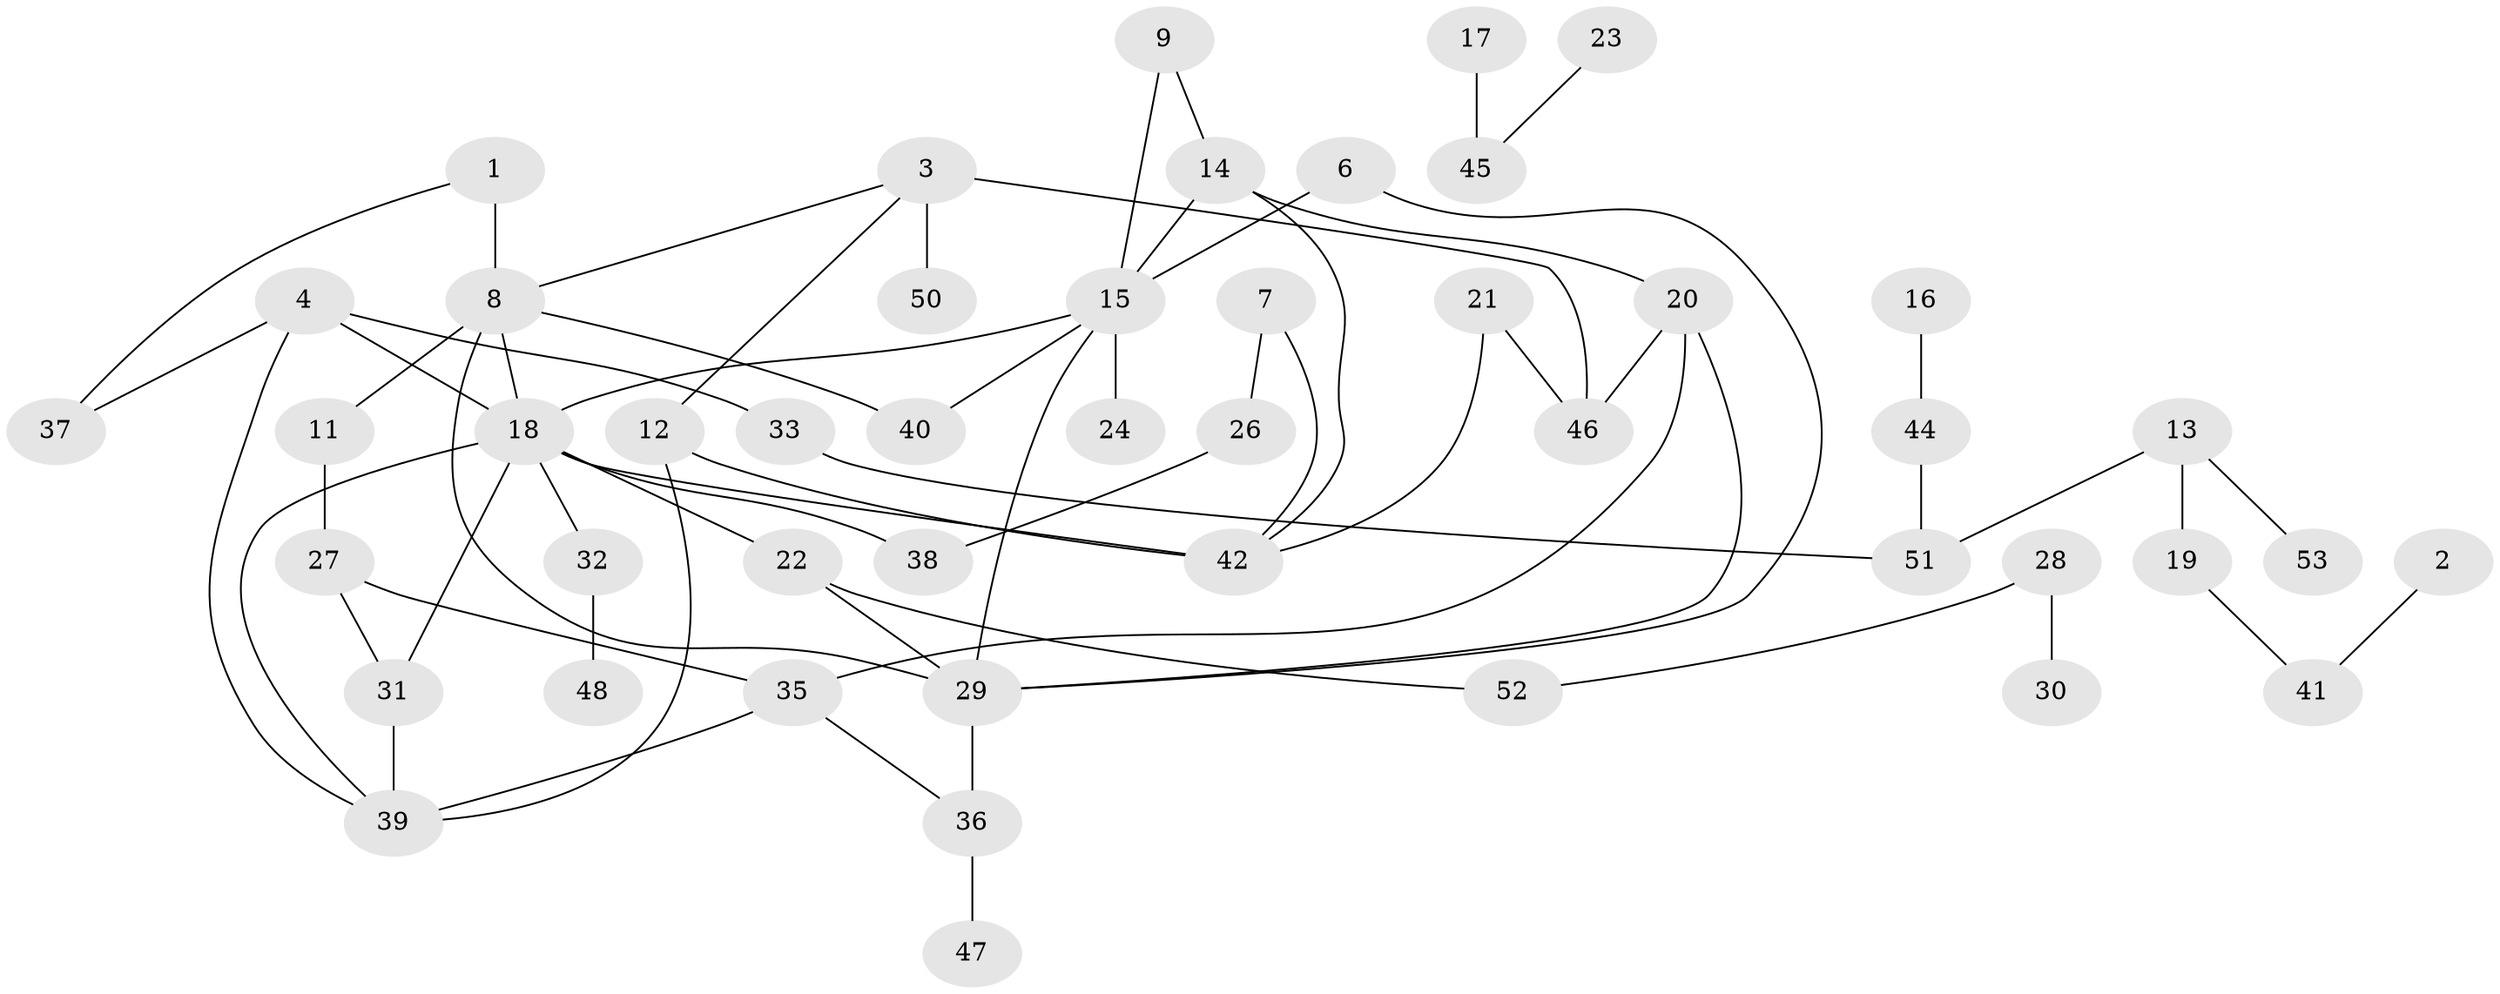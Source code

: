 // original degree distribution, {2: 0.2857142857142857, 1: 0.29523809523809524, 3: 0.2, 5: 0.06666666666666667, 0: 0.047619047619047616, 6: 0.02857142857142857, 4: 0.06666666666666667, 7: 0.009523809523809525}
// Generated by graph-tools (version 1.1) at 2025/33/03/09/25 02:33:58]
// undirected, 47 vertices, 64 edges
graph export_dot {
graph [start="1"]
  node [color=gray90,style=filled];
  1;
  2;
  3;
  4;
  6;
  7;
  8;
  9;
  11;
  12;
  13;
  14;
  15;
  16;
  17;
  18;
  19;
  20;
  21;
  22;
  23;
  24;
  26;
  27;
  28;
  29;
  30;
  31;
  32;
  33;
  35;
  36;
  37;
  38;
  39;
  40;
  41;
  42;
  44;
  45;
  46;
  47;
  48;
  50;
  51;
  52;
  53;
  1 -- 8 [weight=2.0];
  1 -- 37 [weight=1.0];
  2 -- 41 [weight=1.0];
  3 -- 8 [weight=1.0];
  3 -- 12 [weight=1.0];
  3 -- 46 [weight=2.0];
  3 -- 50 [weight=1.0];
  4 -- 18 [weight=1.0];
  4 -- 33 [weight=1.0];
  4 -- 37 [weight=1.0];
  4 -- 39 [weight=1.0];
  6 -- 15 [weight=2.0];
  6 -- 29 [weight=1.0];
  7 -- 26 [weight=1.0];
  7 -- 42 [weight=1.0];
  8 -- 11 [weight=1.0];
  8 -- 18 [weight=1.0];
  8 -- 29 [weight=1.0];
  8 -- 40 [weight=1.0];
  9 -- 14 [weight=1.0];
  9 -- 15 [weight=1.0];
  11 -- 27 [weight=2.0];
  12 -- 39 [weight=1.0];
  12 -- 42 [weight=2.0];
  13 -- 19 [weight=1.0];
  13 -- 51 [weight=1.0];
  13 -- 53 [weight=1.0];
  14 -- 15 [weight=1.0];
  14 -- 20 [weight=1.0];
  14 -- 42 [weight=1.0];
  15 -- 18 [weight=1.0];
  15 -- 24 [weight=2.0];
  15 -- 29 [weight=1.0];
  15 -- 40 [weight=2.0];
  16 -- 44 [weight=1.0];
  17 -- 45 [weight=2.0];
  18 -- 22 [weight=1.0];
  18 -- 31 [weight=1.0];
  18 -- 32 [weight=1.0];
  18 -- 38 [weight=1.0];
  18 -- 39 [weight=1.0];
  18 -- 42 [weight=1.0];
  19 -- 41 [weight=1.0];
  20 -- 29 [weight=1.0];
  20 -- 35 [weight=1.0];
  20 -- 46 [weight=1.0];
  21 -- 42 [weight=1.0];
  21 -- 46 [weight=1.0];
  22 -- 29 [weight=1.0];
  22 -- 52 [weight=1.0];
  23 -- 45 [weight=1.0];
  26 -- 38 [weight=1.0];
  27 -- 31 [weight=1.0];
  27 -- 35 [weight=2.0];
  28 -- 30 [weight=1.0];
  28 -- 52 [weight=1.0];
  29 -- 36 [weight=3.0];
  31 -- 39 [weight=1.0];
  32 -- 48 [weight=1.0];
  33 -- 51 [weight=1.0];
  35 -- 36 [weight=1.0];
  35 -- 39 [weight=1.0];
  36 -- 47 [weight=1.0];
  44 -- 51 [weight=1.0];
}
